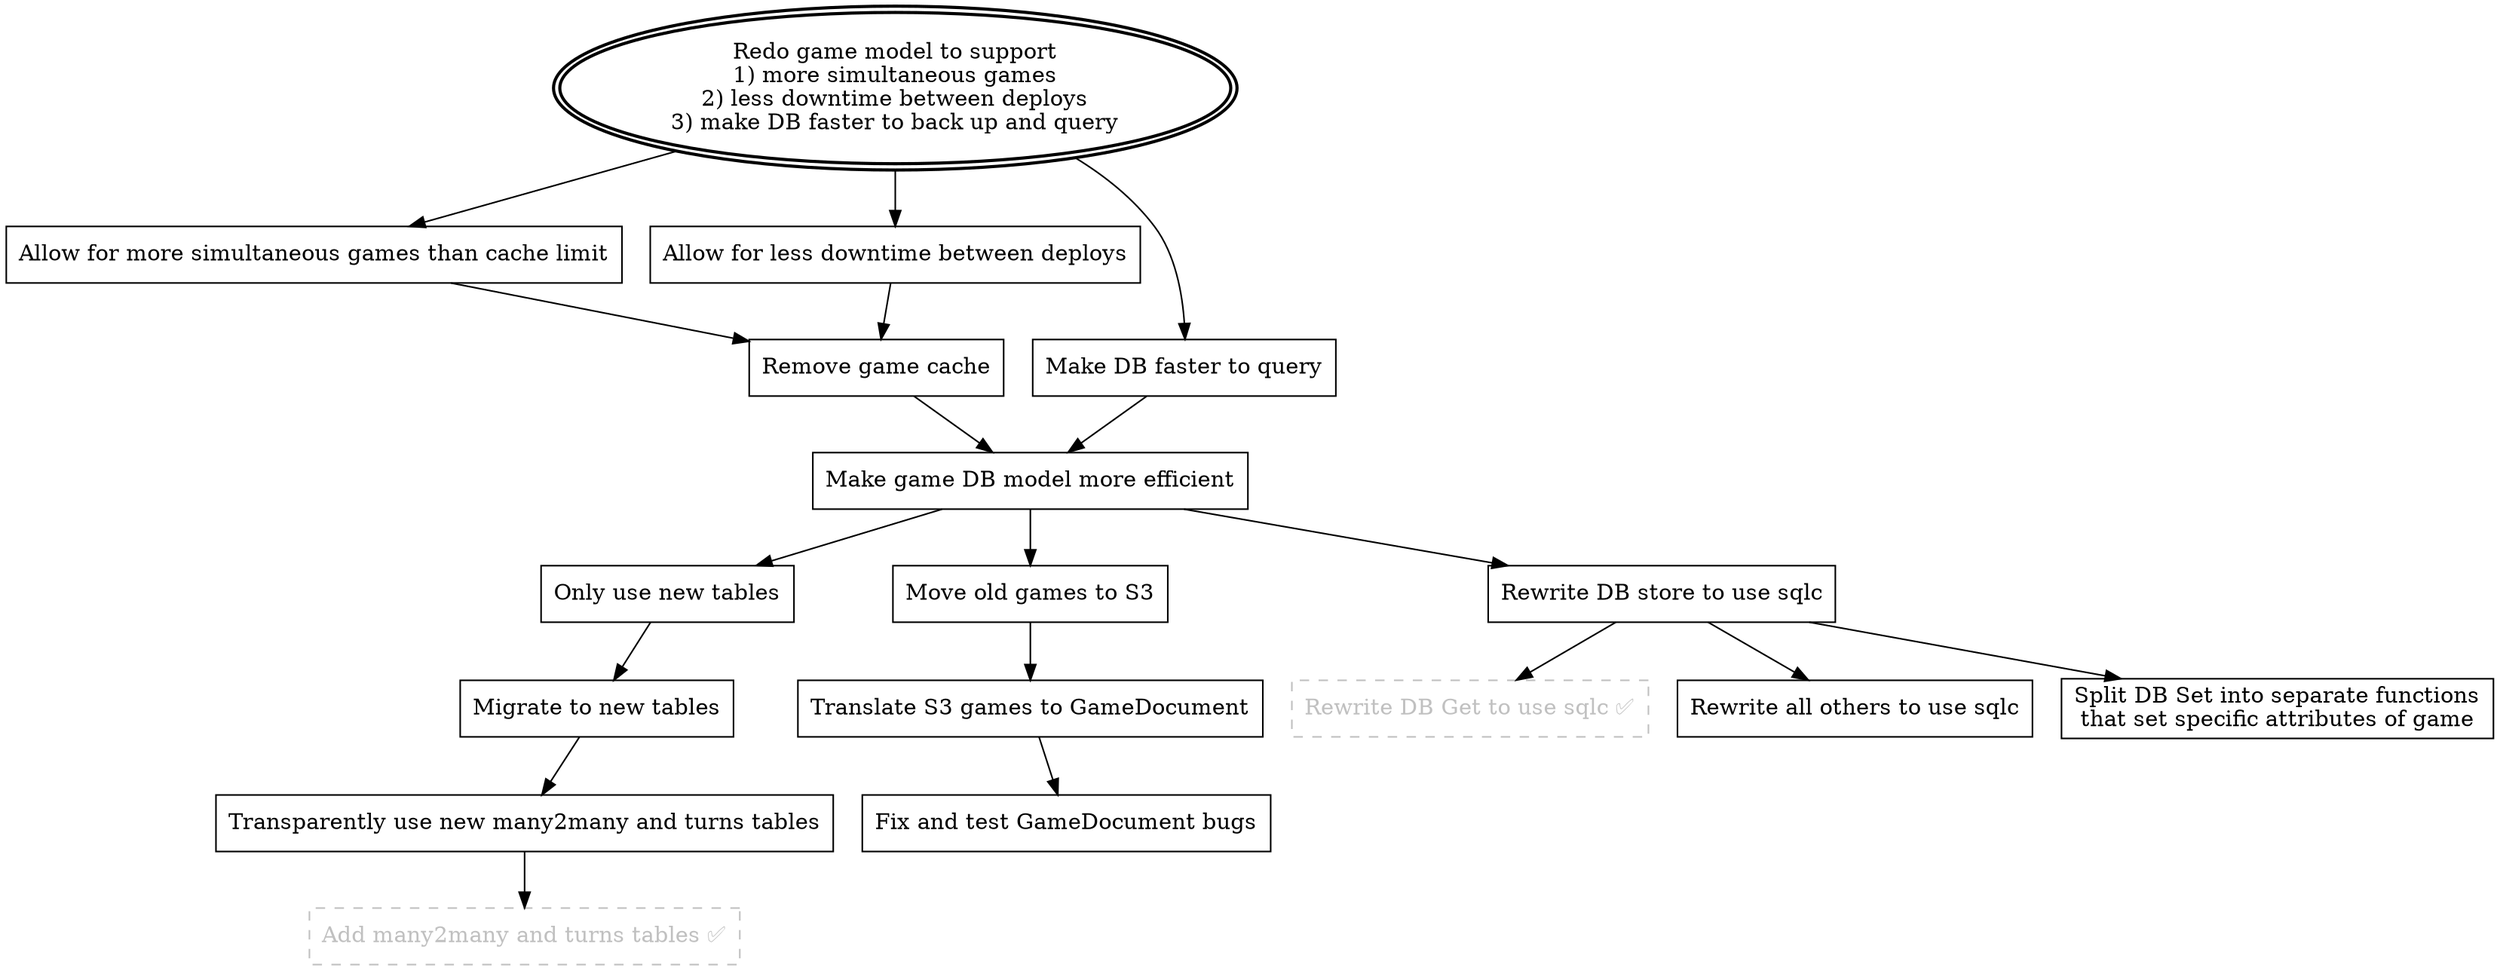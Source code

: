 digraph RedoGameModel {
    Goal [label="Redo game model to support\n1) more simultaneous games\n2) less downtime between deploys\n3) make DB faster to back up and query";
    shape=oval, peripheries=2, style=bold];

    // Define a reusable style for "checked nodes"  ✅
    node [shape=box, color=gray, fontcolor=gray, style=dashed];
    DBGet [label="Rewrite DB Get to use sqlc ✅"];
    AddOtherTables [label="Add many2many and turns tables ✅"];

    // Reset to default for other uncompleted nodes
    node [shape=box, color=black, fontcolor=black, style=solid];

    MoreSimultaneousGames [label="Allow for more simultaneous games than cache limit"];
    LessDowntimeBetweenDeploys [label="Allow for less downtime between deploys"];
    MakeDBFaster [label="Make DB faster to query"];


    OnlyUseOtherTables [label="Only use new tables"];
    MigrateToNewTables [label="Migrate to new tables"];
    UseOtherTables [label="Transparently use new many2many and turns tables"];
    RemoveGameCache [label="Remove game cache"];
    EfficientTable [label="Make game DB model more efficient"];
    OldGamesInS3 [label="Move old games to S3"];
    TranslateToGameDocument [label="Translate S3 games to GameDocument"];
    FixGameDocumentBugs [label="Fix and test GameDocument bugs"];
    SQLCDBStore [label="Rewrite DB store to use sqlc"];
    SQLCOtherFuncs [label="Rewrite all others to use sqlc"];
    DBSetSplit [label="Split DB Set into separate functions\nthat set specific attributes of game"];

    // Arrows
    Goal -> MoreSimultaneousGames;
    Goal -> LessDowntimeBetweenDeploys;
    Goal -> MakeDBFaster;

    MoreSimultaneousGames -> RemoveGameCache;
    LessDowntimeBetweenDeploys -> RemoveGameCache;
    MakeDBFaster -> EfficientTable;

    RemoveGameCache -> EfficientTable;
    EfficientTable-> OnlyUseOtherTables;
    OnlyUseOtherTables -> MigrateToNewTables;
    MigrateToNewTables -> UseOtherTables;
    EfficientTable -> SQLCDBStore;
    EfficientTable -> OldGamesInS3;
    OldGamesInS3 -> TranslateToGameDocument;
    TranslateToGameDocument -> FixGameDocumentBugs;
    UseOtherTables -> AddOtherTables;
    SQLCDBStore -> DBGet;
    SQLCDBStore -> DBSetSplit;
    SQLCDBStore -> SQLCOtherFuncs;

}

